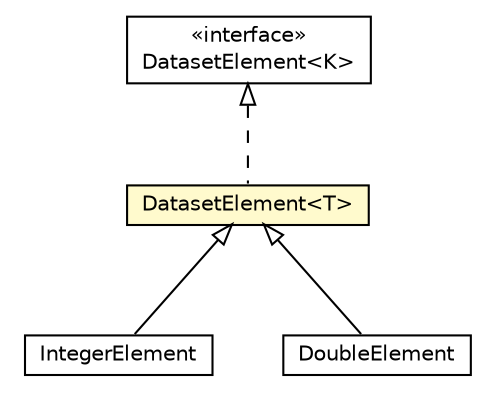#!/usr/local/bin/dot
#
# Class diagram 
# Generated by UMLGraph version 5.2 (http://www.umlgraph.org/)
#

digraph G {
	edge [fontname="Helvetica",fontsize=10,labelfontname="Helvetica",labelfontsize=10];
	node [fontname="Helvetica",fontsize=10,shape=plaintext];
	nodesep=0.25;
	ranksep=0.5;
	// it.unica.foresee.datasets.interfaces.DatasetElement<K>
	c811 [label=<<table title="it.unica.foresee.datasets.interfaces.DatasetElement" border="0" cellborder="1" cellspacing="0" cellpadding="2" port="p" href="./interfaces/DatasetElement.html">
		<tr><td><table border="0" cellspacing="0" cellpadding="1">
<tr><td align="center" balign="center"> &#171;interface&#187; </td></tr>
<tr><td align="center" balign="center"> DatasetElement&lt;K&gt; </td></tr>
		</table></td></tr>
		</table>>, fontname="Helvetica", fontcolor="black", fontsize=10.0];
	// it.unica.foresee.datasets.DatasetElement<T>
	c817 [label=<<table title="it.unica.foresee.datasets.DatasetElement" border="0" cellborder="1" cellspacing="0" cellpadding="2" port="p" bgcolor="lemonChiffon" href="./DatasetElement.html">
		<tr><td><table border="0" cellspacing="0" cellpadding="1">
<tr><td align="center" balign="center"> DatasetElement&lt;T&gt; </td></tr>
		</table></td></tr>
		</table>>, fontname="Helvetica", fontcolor="black", fontsize=10.0];
	// it.unica.foresee.datasets.IntegerElement
	c826 [label=<<table title="it.unica.foresee.datasets.IntegerElement" border="0" cellborder="1" cellspacing="0" cellpadding="2" port="p" href="./IntegerElement.html">
		<tr><td><table border="0" cellspacing="0" cellpadding="1">
<tr><td align="center" balign="center"> IntegerElement </td></tr>
		</table></td></tr>
		</table>>, fontname="Helvetica", fontcolor="black", fontsize=10.0];
	// it.unica.foresee.datasets.DoubleElement
	c827 [label=<<table title="it.unica.foresee.datasets.DoubleElement" border="0" cellborder="1" cellspacing="0" cellpadding="2" port="p" href="./DoubleElement.html">
		<tr><td><table border="0" cellspacing="0" cellpadding="1">
<tr><td align="center" balign="center"> DoubleElement </td></tr>
		</table></td></tr>
		</table>>, fontname="Helvetica", fontcolor="black", fontsize=10.0];
	//it.unica.foresee.datasets.DatasetElement<T> implements it.unica.foresee.datasets.interfaces.DatasetElement<K>
	c811:p -> c817:p [dir=back,arrowtail=empty,style=dashed];
	//it.unica.foresee.datasets.IntegerElement extends it.unica.foresee.datasets.DatasetElement<java.lang.Integer>
	c817:p -> c826:p [dir=back,arrowtail=empty];
	//it.unica.foresee.datasets.DoubleElement extends it.unica.foresee.datasets.DatasetElement<java.lang.Double>
	c817:p -> c827:p [dir=back,arrowtail=empty];
}

